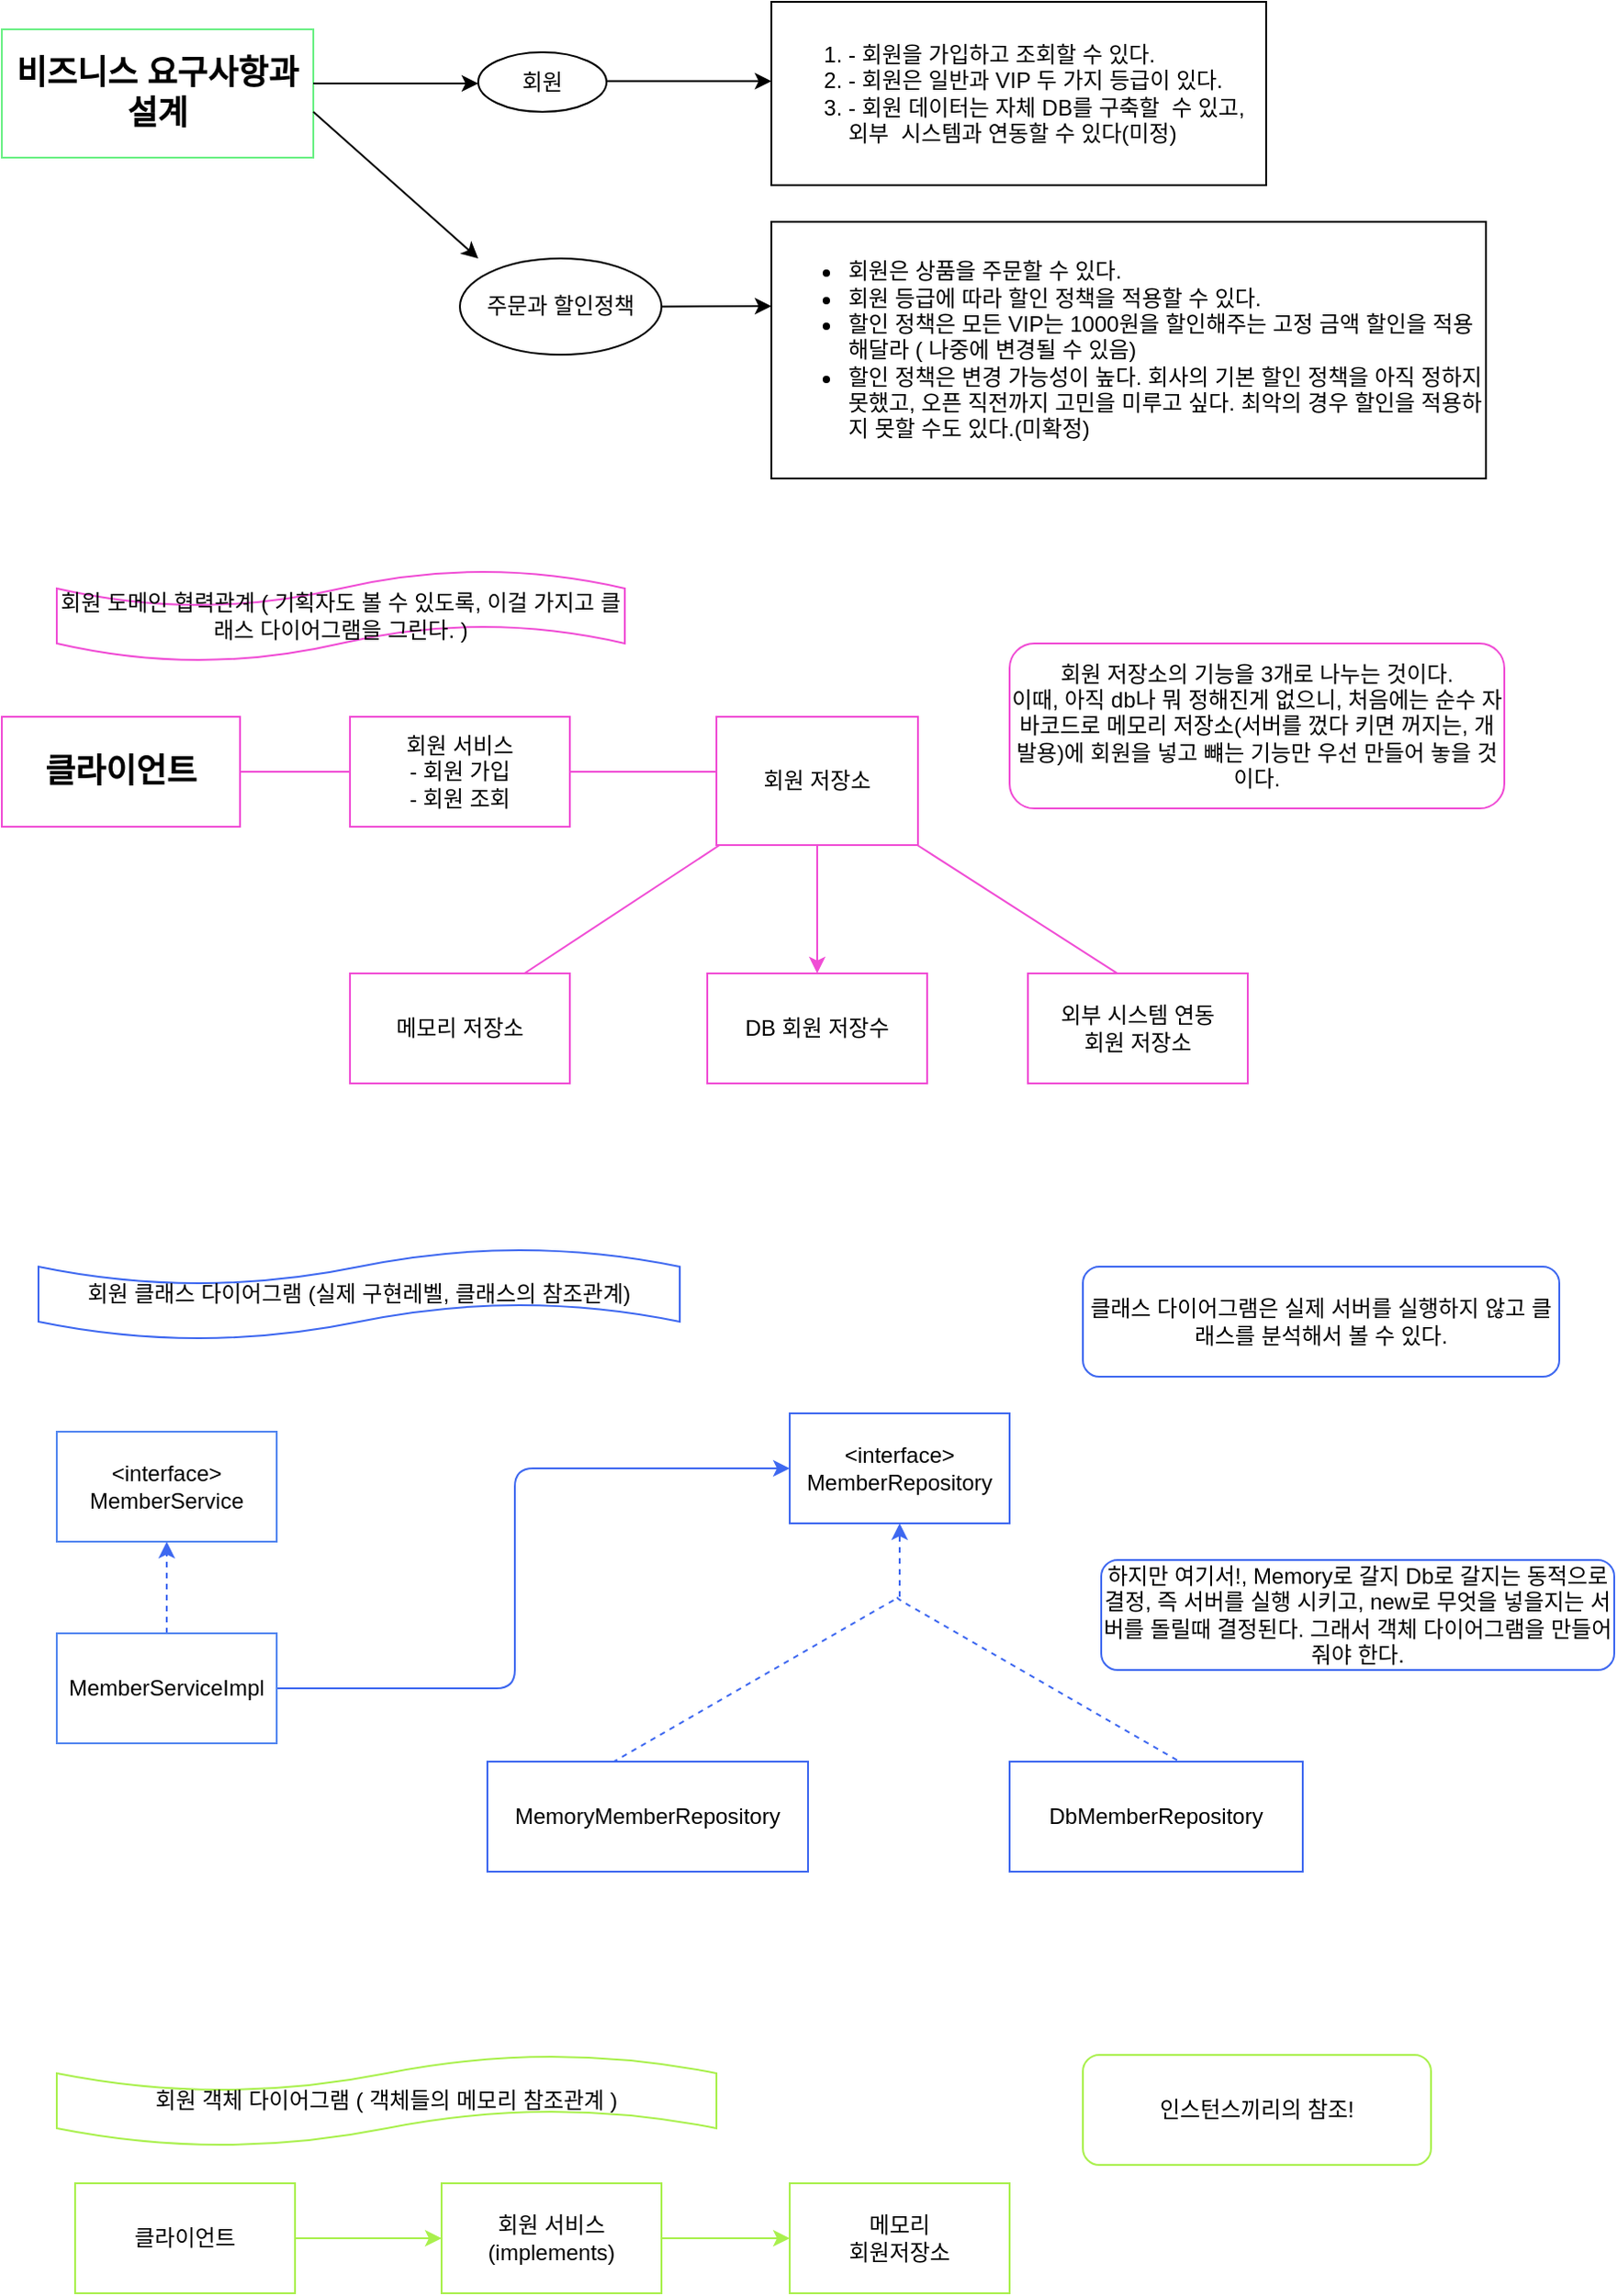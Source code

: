 <mxfile>
    <diagram id="2IHIcqGSacYsOJrwjP-c" name="core-spring-practice1">
        <mxGraphModel dx="1161" dy="692" grid="1" gridSize="10" guides="1" tooltips="1" connect="1" arrows="1" fold="1" page="1" pageScale="1" pageWidth="850" pageHeight="1100" math="0" shadow="0">
            <root>
                <mxCell id="0"/>
                <mxCell id="1" parent="0"/>
                <mxCell id="2" value="&lt;h2&gt;비즈니스 요구사항과 설계&lt;/h2&gt;" style="rounded=0;whiteSpace=wrap;html=1;strokeColor=#6AF084;" vertex="1" parent="1">
                    <mxGeometry x="10" y="15" width="170" height="70" as="geometry"/>
                </mxCell>
                <mxCell id="3" value="" style="endArrow=classic;html=1;" edge="1" parent="1">
                    <mxGeometry width="50" height="50" relative="1" as="geometry">
                        <mxPoint x="180" y="44.5" as="sourcePoint"/>
                        <mxPoint x="270" y="44.5" as="targetPoint"/>
                        <Array as="points"/>
                    </mxGeometry>
                </mxCell>
                <mxCell id="4" value="회원" style="ellipse;whiteSpace=wrap;html=1;" vertex="1" parent="1">
                    <mxGeometry x="270" y="27.5" width="70" height="32.5" as="geometry"/>
                </mxCell>
                <mxCell id="7" value="" style="endArrow=classic;html=1;" edge="1" parent="1">
                    <mxGeometry width="50" height="50" relative="1" as="geometry">
                        <mxPoint x="340" y="43.25" as="sourcePoint"/>
                        <mxPoint x="430" y="43.25" as="targetPoint"/>
                        <Array as="points"/>
                    </mxGeometry>
                </mxCell>
                <mxCell id="8" value="&lt;ol&gt;&lt;li&gt;- 회원을 가입하고 조회할 수 있다.&lt;/li&gt;&lt;li&gt;&lt;span&gt;- 회원은 일반과 VIP 두 가지 등급이 있다.&lt;/span&gt;&lt;/li&gt;&lt;li&gt;&lt;span&gt;- 회원 데이터는 자체 DB를 구축할&amp;nbsp; 수 있고, 외부&amp;nbsp; 시스템과 연동할 수 있다(미정)&lt;/span&gt;&lt;/li&gt;&lt;/ol&gt;" style="shape=card;whiteSpace=wrap;html=1;size=0;align=left;" vertex="1" parent="1">
                    <mxGeometry x="430" width="270" height="100" as="geometry"/>
                </mxCell>
                <mxCell id="11" value="" style="endArrow=classic;html=1;" edge="1" parent="1">
                    <mxGeometry width="50" height="50" relative="1" as="geometry">
                        <mxPoint x="180" y="60" as="sourcePoint"/>
                        <mxPoint x="270" y="140" as="targetPoint"/>
                    </mxGeometry>
                </mxCell>
                <mxCell id="15" style="edgeStyle=none;html=1;exitX=1;exitY=0.5;exitDx=0;exitDy=0;" edge="1" parent="1" source="14">
                    <mxGeometry relative="1" as="geometry">
                        <mxPoint x="430" y="166" as="targetPoint"/>
                    </mxGeometry>
                </mxCell>
                <mxCell id="14" value="주문과 할인정책" style="ellipse;whiteSpace=wrap;html=1;" vertex="1" parent="1">
                    <mxGeometry x="260" y="140" width="110" height="52.5" as="geometry"/>
                </mxCell>
                <mxCell id="16" value="&lt;ul&gt;&lt;li&gt;회원은 상품을 주문할 수 있다.&lt;/li&gt;&lt;li&gt;회원 등급에 따라 할인 정책을 적용할 수 있다.&lt;/li&gt;&lt;li&gt;할인 정책은 모든 VIP는 1000원을 할인해주는 고정 금액 할인을 적용해달라 ( 나중에 변경될 수 있음)&lt;/li&gt;&lt;li&gt;할인 정책은 변경 가능성이 높다. 회사의 기본 할인 정책을 아직 정하지 못했고, 오픈 직전까지 고민을 미루고 싶다. 최악의 경우 할인을 적용하지 못할 수도 있다.(미확정)&lt;/li&gt;&lt;/ul&gt;" style="whiteSpace=wrap;html=1;align=left;" vertex="1" parent="1">
                    <mxGeometry x="430" y="120" width="390" height="140" as="geometry"/>
                </mxCell>
                <mxCell id="23" style="edgeStyle=none;html=1;strokeColor=#F04DD5;" edge="1" parent="1" source="20">
                    <mxGeometry relative="1" as="geometry">
                        <mxPoint x="230" y="420" as="targetPoint"/>
                    </mxGeometry>
                </mxCell>
                <mxCell id="20" value="&lt;h2&gt;클라이언트&lt;/h2&gt;" style="whiteSpace=wrap;html=1;strokeColor=#F04DD5;" vertex="1" parent="1">
                    <mxGeometry x="10" y="390" width="130" height="60" as="geometry"/>
                </mxCell>
                <mxCell id="25" style="edgeStyle=none;html=1;strokeColor=#F04DD5;" edge="1" parent="1" source="24">
                    <mxGeometry relative="1" as="geometry">
                        <mxPoint x="410" y="420" as="targetPoint"/>
                    </mxGeometry>
                </mxCell>
                <mxCell id="24" value="회원 서비스&lt;br&gt;- 회원 가입&lt;br&gt;- 회원 조회" style="whiteSpace=wrap;html=1;strokeColor=#F04DD5;" vertex="1" parent="1">
                    <mxGeometry x="200" y="390" width="120" height="60" as="geometry"/>
                </mxCell>
                <mxCell id="27" style="edgeStyle=none;html=1;strokeColor=#F04DD5;" edge="1" parent="1" source="26">
                    <mxGeometry relative="1" as="geometry">
                        <mxPoint x="280" y="540" as="targetPoint"/>
                    </mxGeometry>
                </mxCell>
                <mxCell id="29" style="edgeStyle=none;html=1;strokeColor=#F04DD5;" edge="1" parent="1" source="26" target="30">
                    <mxGeometry relative="1" as="geometry">
                        <mxPoint x="455" y="530" as="targetPoint"/>
                    </mxGeometry>
                </mxCell>
                <mxCell id="31" style="edgeStyle=none;html=1;strokeColor=#F04DD5;" edge="1" parent="1" source="26">
                    <mxGeometry relative="1" as="geometry">
                        <mxPoint x="650" y="550" as="targetPoint"/>
                    </mxGeometry>
                </mxCell>
                <mxCell id="26" value="회원 저장소" style="whiteSpace=wrap;html=1;strokeColor=#F04DD5;" vertex="1" parent="1">
                    <mxGeometry x="400" y="390" width="110" height="70" as="geometry"/>
                </mxCell>
                <mxCell id="28" value="메모리 저장소" style="whiteSpace=wrap;html=1;strokeColor=#F04DD5;" vertex="1" parent="1">
                    <mxGeometry x="200" y="530" width="120" height="60" as="geometry"/>
                </mxCell>
                <mxCell id="30" value="DB 회원 저장수" style="whiteSpace=wrap;html=1;strokeColor=#F04DD5;" vertex="1" parent="1">
                    <mxGeometry x="395" y="530" width="120" height="60" as="geometry"/>
                </mxCell>
                <mxCell id="32" value="외부 시스템 연동 &lt;br&gt;회원 저장소" style="whiteSpace=wrap;html=1;strokeColor=#F04DD5;" vertex="1" parent="1">
                    <mxGeometry x="570" y="530" width="120" height="60" as="geometry"/>
                </mxCell>
                <mxCell id="33" value="회원 도메인 협력관계 ( 기획자도 볼 수 있도록, 이걸 가지고 클래스 다이어그램을 그린다. )" style="shape=tape;whiteSpace=wrap;html=1;strokeColor=#F04DD5;" vertex="1" parent="1">
                    <mxGeometry x="40" y="310" width="310" height="50" as="geometry"/>
                </mxCell>
                <mxCell id="34" value="회원 클래스 다이어그램 (실제 구현레벨, 클래스의 참조관계)" style="shape=tape;whiteSpace=wrap;html=1;strokeColor=#3E68F0;" vertex="1" parent="1">
                    <mxGeometry x="30" y="680" width="350" height="50" as="geometry"/>
                </mxCell>
                <mxCell id="35" value="&amp;lt;interface&amp;gt;&lt;br&gt;MemberService" style="whiteSpace=wrap;html=1;strokeColor=#5286F0;" vertex="1" parent="1">
                    <mxGeometry x="40" y="780" width="120" height="60" as="geometry"/>
                </mxCell>
                <mxCell id="37" style="edgeStyle=none;html=1;entryX=0.5;entryY=1;entryDx=0;entryDy=0;rounded=1;dashed=1;strokeColor=#3E68F0;" edge="1" parent="1" source="36" target="35">
                    <mxGeometry relative="1" as="geometry"/>
                </mxCell>
                <mxCell id="38" style="edgeStyle=none;html=1;strokeColor=#3E68F0;" edge="1" parent="1" source="36">
                    <mxGeometry relative="1" as="geometry">
                        <mxPoint x="440" y="800" as="targetPoint"/>
                        <Array as="points">
                            <mxPoint x="290" y="920"/>
                            <mxPoint x="290" y="800"/>
                        </Array>
                    </mxGeometry>
                </mxCell>
                <mxCell id="36" value="MemberServiceImpl" style="whiteSpace=wrap;html=1;strokeColor=#5286F0;" vertex="1" parent="1">
                    <mxGeometry x="40" y="890" width="120" height="60" as="geometry"/>
                </mxCell>
                <mxCell id="44" style="rounded=1;html=1;dashed=1;elbow=vertical;endArrow=classic;endFill=1;exitX=0.5;exitY=1;exitDx=0;exitDy=0;entryX=0.5;entryY=1;entryDx=0;entryDy=0;strokeColor=#3E68F0;" edge="1" parent="1" source="39" target="39">
                    <mxGeometry relative="1" as="geometry">
                        <mxPoint x="500" y="870" as="targetPoint"/>
                        <mxPoint x="500" y="850" as="sourcePoint"/>
                    </mxGeometry>
                </mxCell>
                <mxCell id="39" value="&amp;lt;interface&amp;gt;&lt;br&gt;MemberRepository" style="whiteSpace=wrap;html=1;strokeColor=#3E68F0;" vertex="1" parent="1">
                    <mxGeometry x="440" y="770" width="120" height="60" as="geometry"/>
                </mxCell>
                <mxCell id="42" style="edgeStyle=isometricEdgeStyle;rounded=1;html=1;dashed=1;elbow=vertical;entryX=0.688;entryY=0.167;entryDx=0;entryDy=0;entryPerimeter=0;strokeColor=#3E68F0;" edge="1" parent="1" source="40" target="41">
                    <mxGeometry relative="1" as="geometry">
                        <mxPoint x="650" y="950" as="targetPoint"/>
                        <Array as="points">
                            <mxPoint x="500" y="870"/>
                        </Array>
                    </mxGeometry>
                </mxCell>
                <mxCell id="40" value="MemoryMemberRepository" style="whiteSpace=wrap;html=1;strokeColor=#3E68F0;" vertex="1" parent="1">
                    <mxGeometry x="275" y="960" width="175" height="60" as="geometry"/>
                </mxCell>
                <mxCell id="41" value="DbMemberRepository" style="whiteSpace=wrap;html=1;strokeColor=#3E68F0;" vertex="1" parent="1">
                    <mxGeometry x="560" y="960" width="160" height="60" as="geometry"/>
                </mxCell>
                <mxCell id="46" value="" style="endArrow=classic;html=1;rounded=1;dashed=1;elbow=vertical;strokeColor=#3E68F0;" edge="1" parent="1">
                    <mxGeometry width="50" height="50" relative="1" as="geometry">
                        <mxPoint x="500" y="870" as="sourcePoint"/>
                        <mxPoint x="500" y="830" as="targetPoint"/>
                    </mxGeometry>
                </mxCell>
                <mxCell id="47" value="회원 객체 다이어그램 ( 객체들의 메모리 참조관계 )" style="shape=tape;whiteSpace=wrap;html=1;strokeColor=#A9F04D;" vertex="1" parent="1">
                    <mxGeometry x="40" y="1120" width="360" height="50" as="geometry"/>
                </mxCell>
                <mxCell id="50" style="edgeStyle=none;rounded=1;html=1;endArrow=classic;endFill=1;strokeColor=#A9F04D;elbow=vertical;" edge="1" parent="1" source="48">
                    <mxGeometry relative="1" as="geometry">
                        <mxPoint x="250" y="1220" as="targetPoint"/>
                    </mxGeometry>
                </mxCell>
                <mxCell id="48" value="클라이언트" style="whiteSpace=wrap;html=1;strokeColor=#A9F04D;" vertex="1" parent="1">
                    <mxGeometry x="50" y="1190" width="120" height="60" as="geometry"/>
                </mxCell>
                <mxCell id="49" value="회원 저장소의 기능을 3개로 나누는 것이다.&lt;br&gt;이때, 아직 db나 뭐 정해진게 없으니, 처음에는 순수 자바코드로 메모리 저장소(서버를 껐다 키면 꺼지는, 개발용)에 회원을 넣고 뺴는 기능만 우선 만들어 놓을 것이다." style="rounded=1;whiteSpace=wrap;html=1;strokeColor=#F04DD5;" vertex="1" parent="1">
                    <mxGeometry x="560" y="350" width="270" height="90" as="geometry"/>
                </mxCell>
                <mxCell id="52" style="edgeStyle=none;rounded=1;html=1;endArrow=classic;endFill=1;strokeColor=#A9F04D;elbow=vertical;" edge="1" parent="1" source="51">
                    <mxGeometry relative="1" as="geometry">
                        <mxPoint x="440" y="1220" as="targetPoint"/>
                    </mxGeometry>
                </mxCell>
                <mxCell id="51" value="회원 서비스&lt;br&gt;(implements)" style="whiteSpace=wrap;html=1;strokeColor=#A9F04D;" vertex="1" parent="1">
                    <mxGeometry x="250" y="1190" width="120" height="60" as="geometry"/>
                </mxCell>
                <mxCell id="53" value="메모리&lt;br&gt;회원저장소" style="whiteSpace=wrap;html=1;strokeColor=#A9F04D;" vertex="1" parent="1">
                    <mxGeometry x="440" y="1190" width="120" height="60" as="geometry"/>
                </mxCell>
                <mxCell id="55" value="클래스 다이어그램은 실제 서버를 실행하지 않고 클래스를 분석해서 볼 수 있다." style="rounded=1;whiteSpace=wrap;html=1;strokeColor=#3E68F0;" vertex="1" parent="1">
                    <mxGeometry x="600" y="690" width="260" height="60" as="geometry"/>
                </mxCell>
                <mxCell id="56" value="하지만 여기서!, Memory로 갈지 Db로 갈지는 동적으로 결정, 즉 서버를 실행 시키고, new로 무엇을 넣을지는 서버를 돌릴때 결정된다. 그래서 객체 다이어그램을 만들어줘야 한다." style="rounded=1;whiteSpace=wrap;html=1;strokeColor=#3E68F0;" vertex="1" parent="1">
                    <mxGeometry x="610" y="850" width="280" height="60" as="geometry"/>
                </mxCell>
                <mxCell id="57" value="인스턴스끼리의 참조!" style="rounded=1;whiteSpace=wrap;html=1;strokeColor=#A9F04D;" vertex="1" parent="1">
                    <mxGeometry x="600" y="1120" width="190" height="60" as="geometry"/>
                </mxCell>
            </root>
        </mxGraphModel>
    </diagram>
</mxfile>